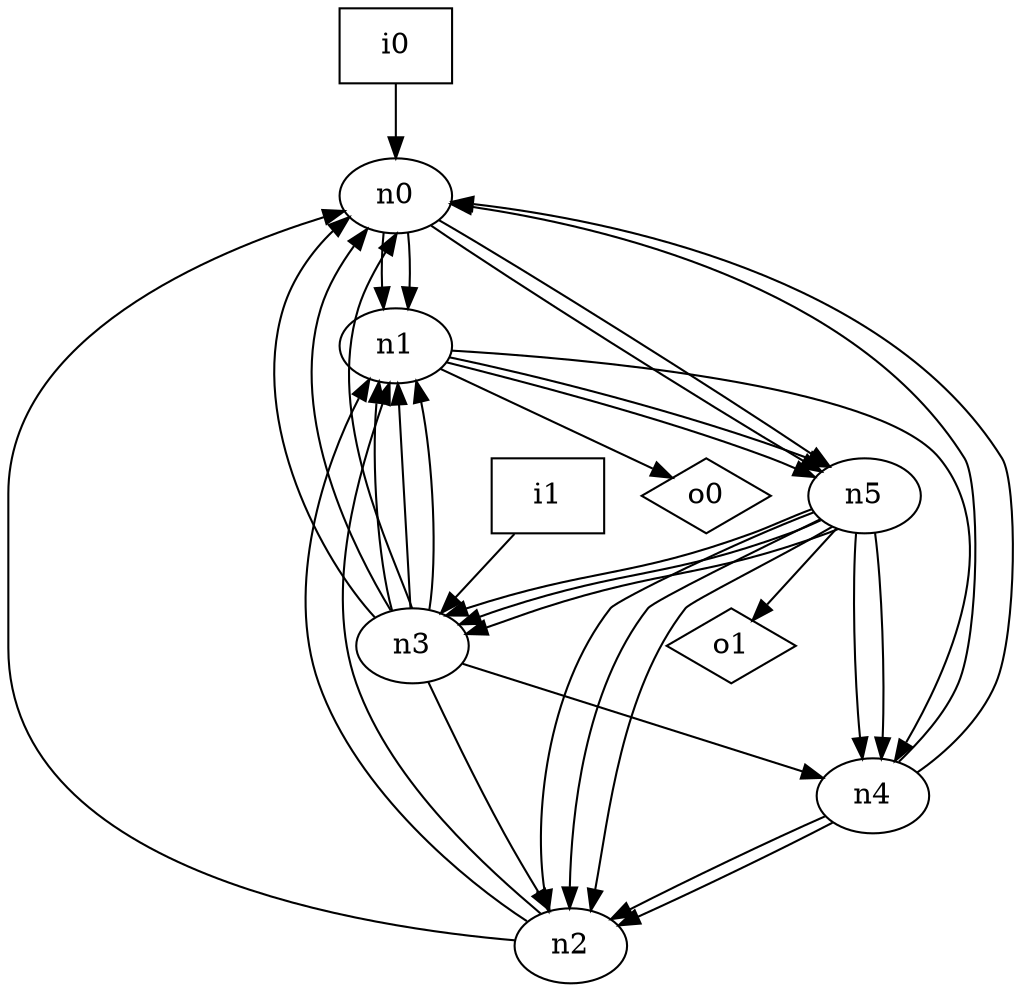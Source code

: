 digraph G {
n0 [label="n0"];
n1 [label="n1"];
n2 [label="n2"];
n3 [label="n3"];
n4 [label="n4"];
n5 [label="n5"];
n6 [label="i0",shape="box"];
n7 [label="i1",shape="box"];
n8 [label="o0",shape="diamond"];
n9 [label="o1",shape="diamond"];
n0 -> n1
n0 -> n1
n0 -> n5
n0 -> n5
n1 -> n4
n1 -> n5
n1 -> n5
n1 -> n8
n2 -> n0
n2 -> n1
n2 -> n1
n3 -> n0
n3 -> n0
n3 -> n0
n3 -> n1
n3 -> n1
n3 -> n1
n3 -> n2
n3 -> n4
n4 -> n0
n4 -> n0
n4 -> n2
n4 -> n2
n5 -> n2
n5 -> n2
n5 -> n2
n5 -> n3
n5 -> n3
n5 -> n3
n5 -> n4
n5 -> n4
n5 -> n9
n6 -> n0
n7 -> n3
}